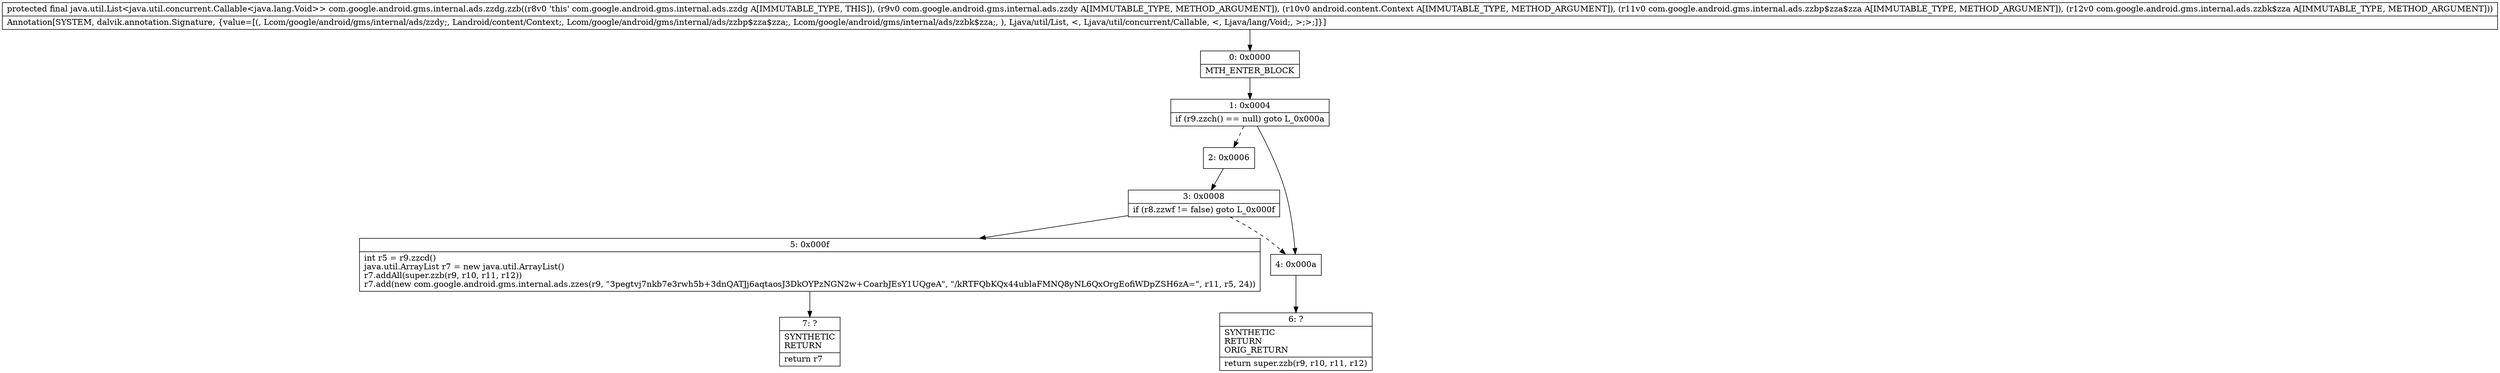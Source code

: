 digraph "CFG forcom.google.android.gms.internal.ads.zzdg.zzb(Lcom\/google\/android\/gms\/internal\/ads\/zzdy;Landroid\/content\/Context;Lcom\/google\/android\/gms\/internal\/ads\/zzbp$zza$zza;Lcom\/google\/android\/gms\/internal\/ads\/zzbk$zza;)Ljava\/util\/List;" {
Node_0 [shape=record,label="{0\:\ 0x0000|MTH_ENTER_BLOCK\l}"];
Node_1 [shape=record,label="{1\:\ 0x0004|if (r9.zzch() == null) goto L_0x000a\l}"];
Node_2 [shape=record,label="{2\:\ 0x0006}"];
Node_3 [shape=record,label="{3\:\ 0x0008|if (r8.zzwf != false) goto L_0x000f\l}"];
Node_4 [shape=record,label="{4\:\ 0x000a}"];
Node_5 [shape=record,label="{5\:\ 0x000f|int r5 = r9.zzcd()\ljava.util.ArrayList r7 = new java.util.ArrayList()\lr7.addAll(super.zzb(r9, r10, r11, r12))\lr7.add(new com.google.android.gms.internal.ads.zzes(r9, \"3pegtvj7nkb7e3rwh5b+3dnQATJj6aqtaosJ3DkOYPzNGN2w+CoarbJEsY1UQgeA\", \"\/kRTFQbKQx44ublaFMNQ8yNL6QxOrgEofiWDpZSH6zA=\", r11, r5, 24))\l}"];
Node_6 [shape=record,label="{6\:\ ?|SYNTHETIC\lRETURN\lORIG_RETURN\l|return super.zzb(r9, r10, r11, r12)\l}"];
Node_7 [shape=record,label="{7\:\ ?|SYNTHETIC\lRETURN\l|return r7\l}"];
MethodNode[shape=record,label="{protected final java.util.List\<java.util.concurrent.Callable\<java.lang.Void\>\> com.google.android.gms.internal.ads.zzdg.zzb((r8v0 'this' com.google.android.gms.internal.ads.zzdg A[IMMUTABLE_TYPE, THIS]), (r9v0 com.google.android.gms.internal.ads.zzdy A[IMMUTABLE_TYPE, METHOD_ARGUMENT]), (r10v0 android.content.Context A[IMMUTABLE_TYPE, METHOD_ARGUMENT]), (r11v0 com.google.android.gms.internal.ads.zzbp$zza$zza A[IMMUTABLE_TYPE, METHOD_ARGUMENT]), (r12v0 com.google.android.gms.internal.ads.zzbk$zza A[IMMUTABLE_TYPE, METHOD_ARGUMENT]))  | Annotation[SYSTEM, dalvik.annotation.Signature, \{value=[(, Lcom\/google\/android\/gms\/internal\/ads\/zzdy;, Landroid\/content\/Context;, Lcom\/google\/android\/gms\/internal\/ads\/zzbp$zza$zza;, Lcom\/google\/android\/gms\/internal\/ads\/zzbk$zza;, ), Ljava\/util\/List, \<, Ljava\/util\/concurrent\/Callable, \<, Ljava\/lang\/Void;, \>;\>;]\}]\l}"];
MethodNode -> Node_0;
Node_0 -> Node_1;
Node_1 -> Node_2[style=dashed];
Node_1 -> Node_4;
Node_2 -> Node_3;
Node_3 -> Node_4[style=dashed];
Node_3 -> Node_5;
Node_4 -> Node_6;
Node_5 -> Node_7;
}

